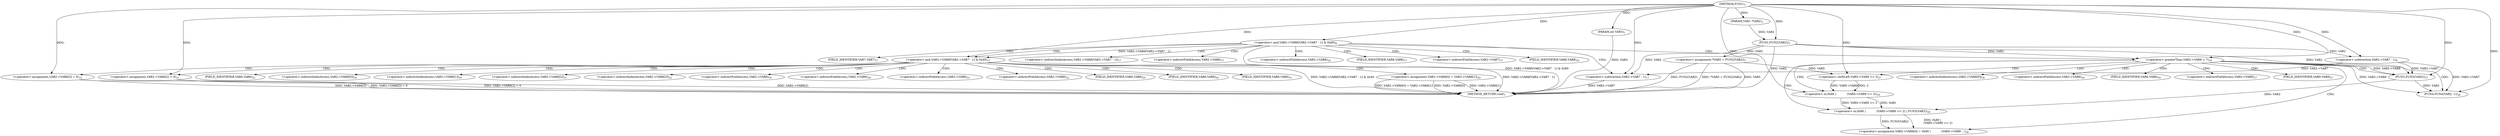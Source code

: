 digraph "FUN1" {  
"8" [label = <(METHOD,FUN1)<SUB>1</SUB>> ]
"96" [label = <(METHOD_RETURN,void)<SUB>1</SUB>> ]
"9" [label = <(PARAM,VAR1 *VAR2)<SUB>1</SUB>> ]
"10" [label = <(PARAM,int VAR3)<SUB>1</SUB>> ]
"13" [label = <(&lt;operator&gt;.assignment,*VAR5 = FUN2(VAR2))<SUB>3</SUB>> ]
"18" [label = <(&lt;operator&gt;.and,VAR2-&gt;VAR6[VAR2-&gt;VAR7 - 1] &amp; 0x80)<SUB>8</SUB>> ]
"15" [label = <(FUN2,FUN2(VAR2))<SUB>3</SUB>> ]
"31" [label = <(&lt;operator&gt;.and,VAR2-&gt;VAR6[VAR2-&gt;VAR7 - 1] &amp; 0x40)<SUB>17</SUB>> ]
"23" [label = <(&lt;operator&gt;.subtraction,VAR2-&gt;VAR7 - 1)<SUB>8</SUB>> ]
"43" [label = <(&lt;operator&gt;.assignment,VAR2-&gt;VAR6[0] = VAR2-&gt;VAR6[1])<SUB>20</SUB>> ]
"54" [label = <(&lt;operator&gt;.assignment,VAR2-&gt;VAR6[2] = 0)<SUB>21</SUB>> ]
"61" [label = <(&lt;operator&gt;.assignment,VAR2-&gt;VAR6[3] = 0)<SUB>22</SUB>> ]
"71" [label = <(&lt;operator&gt;.greaterThan,VAR2-&gt;VAR8 &gt; 7)<SUB>24</SUB>> ]
"77" [label = <(&lt;operator&gt;.assignment,VAR2-&gt;VAR6[0] = 0x80 |
            (VAR5-&gt;VAR9 ...)<SUB>26</SUB>> ]
"93" [label = <(FUN4,FUN4(VAR2, 1))<SUB>28</SUB>> ]
"36" [label = <(&lt;operator&gt;.subtraction,VAR2-&gt;VAR7 - 1)<SUB>17</SUB>> ]
"83" [label = <(&lt;operator&gt;.or,0x80 |
            (VAR5-&gt;VAR9 &lt;&lt; 2) | FUN3(VAR2))<SUB>26</SUB>> ]
"84" [label = <(&lt;operator&gt;.or,0x80 |
            (VAR5-&gt;VAR9 &lt;&lt; 2))<SUB>26</SUB>> ]
"91" [label = <(FUN3,FUN3(VAR2))<SUB>27</SUB>> ]
"86" [label = <(&lt;operator&gt;.shiftLeft,VAR5-&gt;VAR9 &lt;&lt; 2)<SUB>27</SUB>> ]
"32" [label = <(&lt;operator&gt;.indirectIndexAccess,VAR2-&gt;VAR6[VAR2-&gt;VAR7 - 1])<SUB>17</SUB>> ]
"33" [label = <(&lt;operator&gt;.indirectFieldAccess,VAR2-&gt;VAR6)<SUB>17</SUB>> ]
"44" [label = <(&lt;operator&gt;.indirectIndexAccess,VAR2-&gt;VAR6[0])<SUB>20</SUB>> ]
"49" [label = <(&lt;operator&gt;.indirectIndexAccess,VAR2-&gt;VAR6[1])<SUB>20</SUB>> ]
"55" [label = <(&lt;operator&gt;.indirectIndexAccess,VAR2-&gt;VAR6[2])<SUB>21</SUB>> ]
"62" [label = <(&lt;operator&gt;.indirectIndexAccess,VAR2-&gt;VAR6[3])<SUB>22</SUB>> ]
"72" [label = <(&lt;operator&gt;.indirectFieldAccess,VAR2-&gt;VAR8)<SUB>24</SUB>> ]
"35" [label = <(FIELD_IDENTIFIER,VAR6,VAR6)<SUB>17</SUB>> ]
"37" [label = <(&lt;operator&gt;.indirectFieldAccess,VAR2-&gt;VAR7)<SUB>17</SUB>> ]
"45" [label = <(&lt;operator&gt;.indirectFieldAccess,VAR2-&gt;VAR6)<SUB>20</SUB>> ]
"50" [label = <(&lt;operator&gt;.indirectFieldAccess,VAR2-&gt;VAR6)<SUB>20</SUB>> ]
"56" [label = <(&lt;operator&gt;.indirectFieldAccess,VAR2-&gt;VAR6)<SUB>21</SUB>> ]
"63" [label = <(&lt;operator&gt;.indirectFieldAccess,VAR2-&gt;VAR6)<SUB>22</SUB>> ]
"74" [label = <(FIELD_IDENTIFIER,VAR8,VAR8)<SUB>24</SUB>> ]
"78" [label = <(&lt;operator&gt;.indirectIndexAccess,VAR2-&gt;VAR6[0])<SUB>26</SUB>> ]
"39" [label = <(FIELD_IDENTIFIER,VAR7,VAR7)<SUB>17</SUB>> ]
"47" [label = <(FIELD_IDENTIFIER,VAR6,VAR6)<SUB>20</SUB>> ]
"52" [label = <(FIELD_IDENTIFIER,VAR6,VAR6)<SUB>20</SUB>> ]
"58" [label = <(FIELD_IDENTIFIER,VAR6,VAR6)<SUB>21</SUB>> ]
"65" [label = <(FIELD_IDENTIFIER,VAR6,VAR6)<SUB>22</SUB>> ]
"79" [label = <(&lt;operator&gt;.indirectFieldAccess,VAR2-&gt;VAR6)<SUB>26</SUB>> ]
"81" [label = <(FIELD_IDENTIFIER,VAR6,VAR6)<SUB>26</SUB>> ]
"87" [label = <(&lt;operator&gt;.indirectFieldAccess,VAR5-&gt;VAR9)<SUB>27</SUB>> ]
"89" [label = <(FIELD_IDENTIFIER,VAR9,VAR9)<SUB>27</SUB>> ]
  "10" -> "96"  [ label = "DDG: VAR3"] 
  "13" -> "96"  [ label = "DDG: VAR5"] 
  "15" -> "96"  [ label = "DDG: VAR2"] 
  "13" -> "96"  [ label = "DDG: FUN2(VAR2)"] 
  "13" -> "96"  [ label = "DDG: *VAR5 = FUN2(VAR2)"] 
  "18" -> "96"  [ label = "DDG: VAR2-&gt;VAR6[VAR2-&gt;VAR7 - 1] &amp; 0x80"] 
  "36" -> "96"  [ label = "DDG: VAR2-&gt;VAR7"] 
  "31" -> "96"  [ label = "DDG: VAR2-&gt;VAR6[VAR2-&gt;VAR7 - 1]"] 
  "31" -> "96"  [ label = "DDG: VAR2-&gt;VAR6[VAR2-&gt;VAR7 - 1] &amp; 0x40"] 
  "43" -> "96"  [ label = "DDG: VAR2-&gt;VAR6[0]"] 
  "43" -> "96"  [ label = "DDG: VAR2-&gt;VAR6[1]"] 
  "43" -> "96"  [ label = "DDG: VAR2-&gt;VAR6[0] = VAR2-&gt;VAR6[1]"] 
  "54" -> "96"  [ label = "DDG: VAR2-&gt;VAR6[2]"] 
  "54" -> "96"  [ label = "DDG: VAR2-&gt;VAR6[2] = 0"] 
  "61" -> "96"  [ label = "DDG: VAR2-&gt;VAR6[3]"] 
  "61" -> "96"  [ label = "DDG: VAR2-&gt;VAR6[3] = 0"] 
  "8" -> "9"  [ label = "DDG: "] 
  "8" -> "10"  [ label = "DDG: "] 
  "15" -> "13"  [ label = "DDG: VAR2"] 
  "9" -> "15"  [ label = "DDG: VAR2"] 
  "8" -> "15"  [ label = "DDG: "] 
  "8" -> "18"  [ label = "DDG: "] 
  "15" -> "23"  [ label = "DDG: VAR2"] 
  "8" -> "23"  [ label = "DDG: "] 
  "18" -> "31"  [ label = "DDG: VAR2-&gt;VAR6[VAR2-&gt;VAR7 - 1]"] 
  "8" -> "31"  [ label = "DDG: "] 
  "8" -> "54"  [ label = "DDG: "] 
  "8" -> "61"  [ label = "DDG: "] 
  "15" -> "71"  [ label = "DDG: VAR2"] 
  "8" -> "71"  [ label = "DDG: "] 
  "83" -> "77"  [ label = "DDG: 0x80 |
            (VAR5-&gt;VAR9 &lt;&lt; 2)"] 
  "83" -> "77"  [ label = "DDG: FUN3(VAR2)"] 
  "15" -> "36"  [ label = "DDG: VAR2"] 
  "23" -> "36"  [ label = "DDG: VAR2-&gt;VAR7"] 
  "8" -> "36"  [ label = "DDG: "] 
  "23" -> "93"  [ label = "DDG: VAR2-&gt;VAR7"] 
  "71" -> "93"  [ label = "DDG: VAR2-&gt;VAR8"] 
  "91" -> "93"  [ label = "DDG: VAR2"] 
  "8" -> "93"  [ label = "DDG: "] 
  "84" -> "83"  [ label = "DDG: 0x80"] 
  "84" -> "83"  [ label = "DDG: VAR5-&gt;VAR9 &lt;&lt; 2"] 
  "91" -> "83"  [ label = "DDG: VAR2"] 
  "8" -> "84"  [ label = "DDG: "] 
  "86" -> "84"  [ label = "DDG: VAR5-&gt;VAR9"] 
  "86" -> "84"  [ label = "DDG: 2"] 
  "15" -> "91"  [ label = "DDG: VAR2"] 
  "23" -> "91"  [ label = "DDG: VAR2-&gt;VAR7"] 
  "71" -> "91"  [ label = "DDG: VAR2-&gt;VAR8"] 
  "8" -> "91"  [ label = "DDG: "] 
  "13" -> "86"  [ label = "DDG: VAR5"] 
  "8" -> "86"  [ label = "DDG: "] 
  "18" -> "32"  [ label = "CDG: "] 
  "18" -> "37"  [ label = "CDG: "] 
  "18" -> "72"  [ label = "CDG: "] 
  "18" -> "74"  [ label = "CDG: "] 
  "18" -> "35"  [ label = "CDG: "] 
  "18" -> "33"  [ label = "CDG: "] 
  "18" -> "71"  [ label = "CDG: "] 
  "18" -> "36"  [ label = "CDG: "] 
  "18" -> "39"  [ label = "CDG: "] 
  "18" -> "31"  [ label = "CDG: "] 
  "31" -> "47"  [ label = "CDG: "] 
  "31" -> "49"  [ label = "CDG: "] 
  "31" -> "52"  [ label = "CDG: "] 
  "31" -> "56"  [ label = "CDG: "] 
  "31" -> "45"  [ label = "CDG: "] 
  "31" -> "65"  [ label = "CDG: "] 
  "31" -> "50"  [ label = "CDG: "] 
  "31" -> "44"  [ label = "CDG: "] 
  "31" -> "54"  [ label = "CDG: "] 
  "31" -> "43"  [ label = "CDG: "] 
  "31" -> "58"  [ label = "CDG: "] 
  "31" -> "61"  [ label = "CDG: "] 
  "31" -> "63"  [ label = "CDG: "] 
  "31" -> "55"  [ label = "CDG: "] 
  "31" -> "62"  [ label = "CDG: "] 
  "71" -> "77"  [ label = "CDG: "] 
  "71" -> "89"  [ label = "CDG: "] 
  "71" -> "81"  [ label = "CDG: "] 
  "71" -> "84"  [ label = "CDG: "] 
  "71" -> "87"  [ label = "CDG: "] 
  "71" -> "91"  [ label = "CDG: "] 
  "71" -> "93"  [ label = "CDG: "] 
  "71" -> "79"  [ label = "CDG: "] 
  "71" -> "83"  [ label = "CDG: "] 
  "71" -> "78"  [ label = "CDG: "] 
  "71" -> "86"  [ label = "CDG: "] 
}
